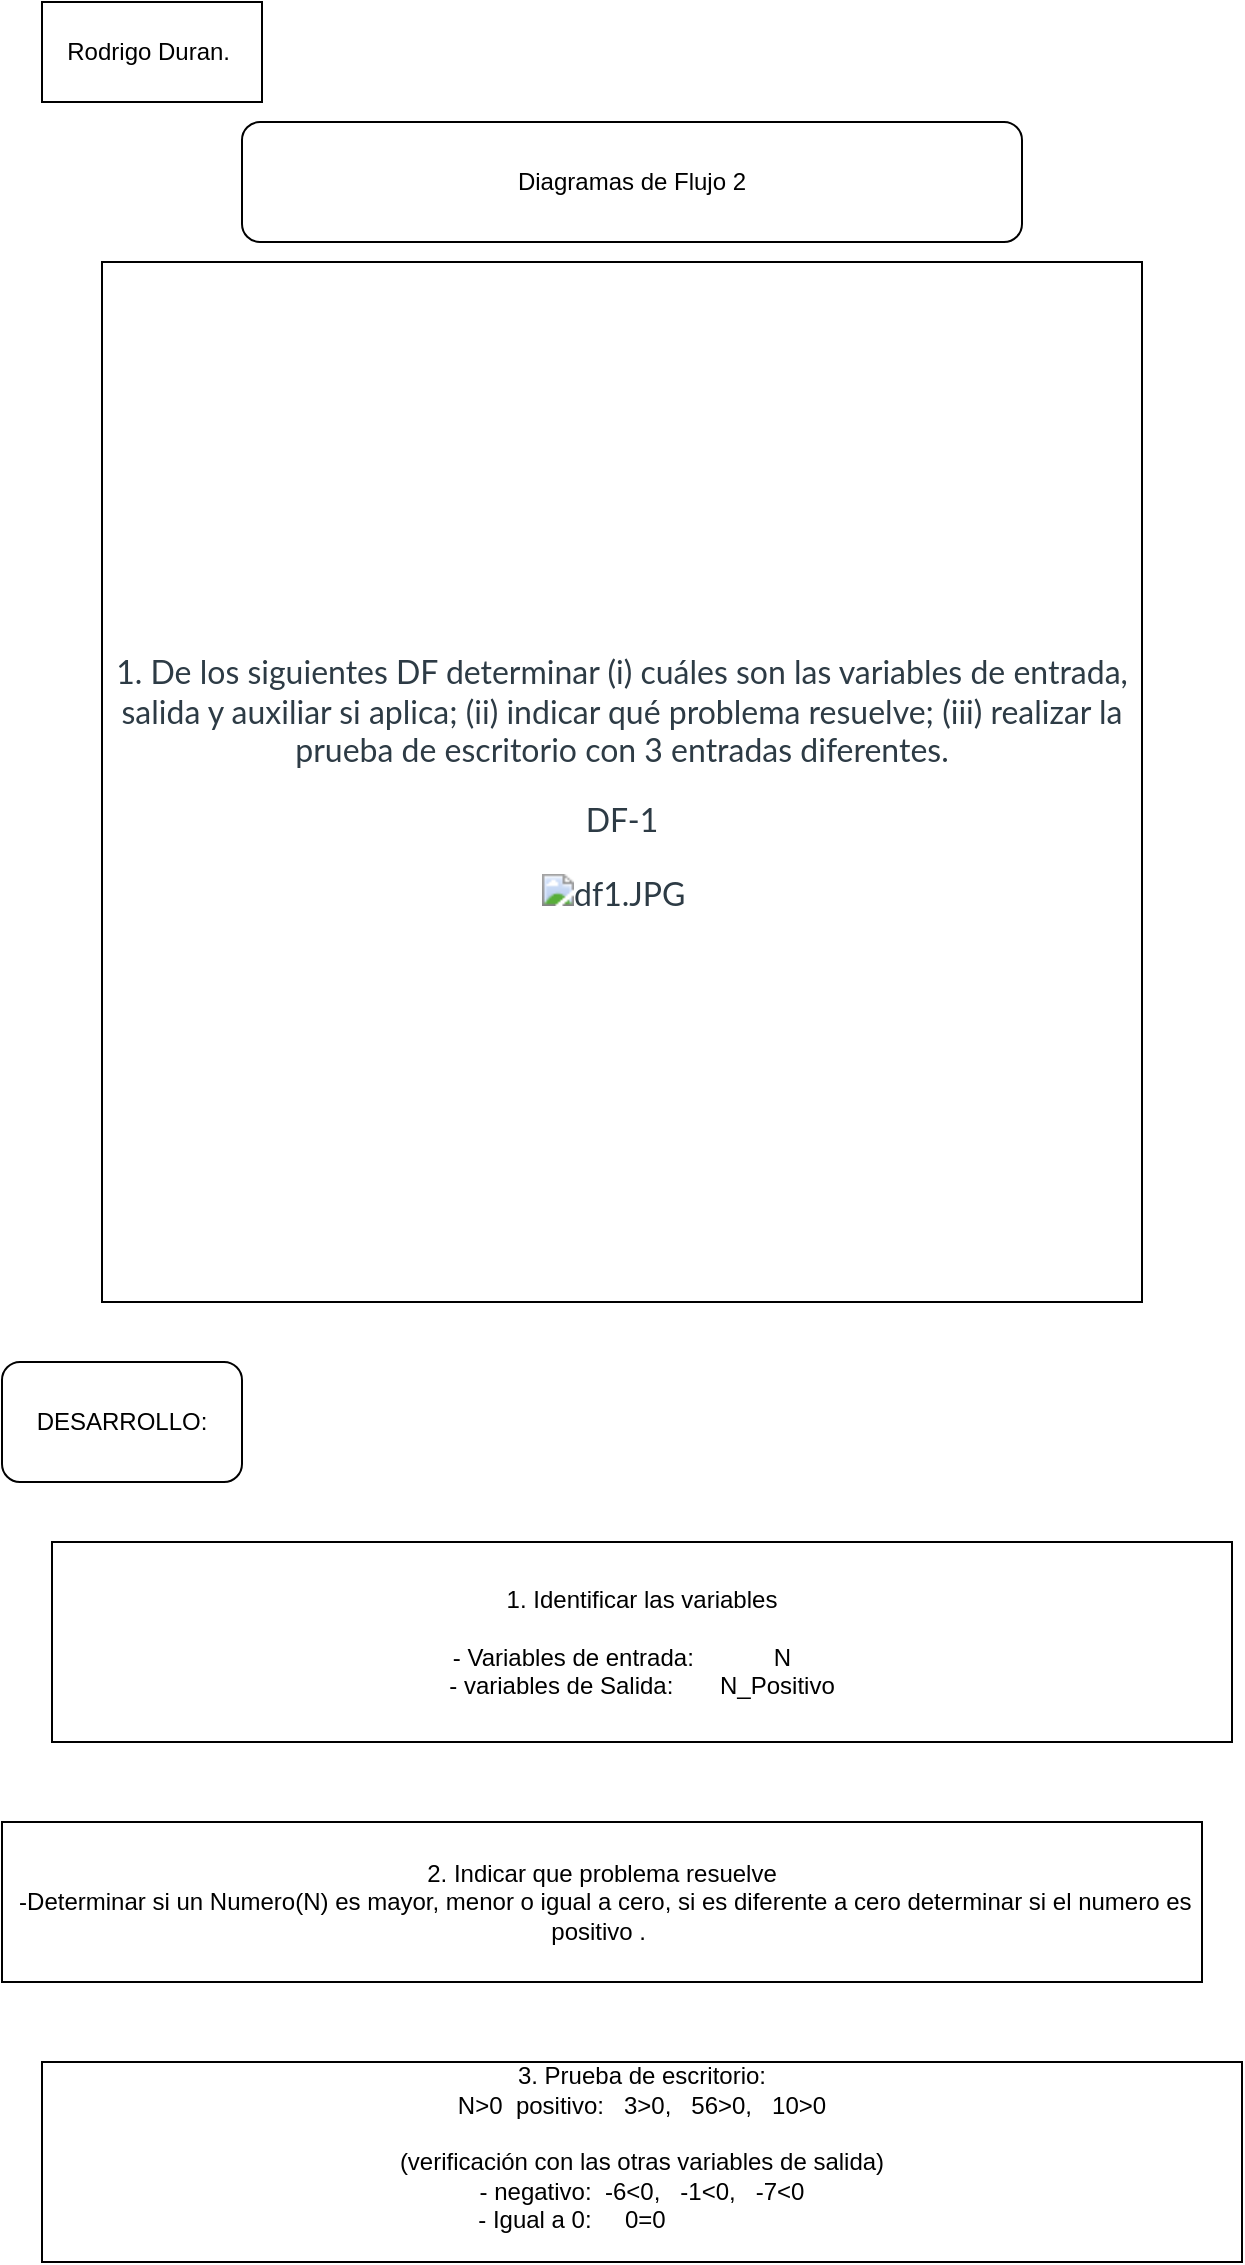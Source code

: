 <mxfile version="14.4.2" type="github" pages="6">
  <diagram id="C5RBs43oDa-KdzZeNtuy" name="Page-1">
    <mxGraphModel dx="897" dy="458" grid="1" gridSize="10" guides="1" tooltips="1" connect="1" arrows="1" fold="1" page="1" pageScale="1" pageWidth="827" pageHeight="1169" math="0" shadow="0">
      <root>
        <mxCell id="WIyWlLk6GJQsqaUBKTNV-0" />
        <mxCell id="WIyWlLk6GJQsqaUBKTNV-1" parent="WIyWlLk6GJQsqaUBKTNV-0" />
        <mxCell id="9TRLGIKzOXJ6i6BAbfcn-0" value="Rodrigo Duran.&amp;nbsp;" style="rounded=0;whiteSpace=wrap;html=1;" vertex="1" parent="WIyWlLk6GJQsqaUBKTNV-1">
          <mxGeometry x="60" y="30" width="110" height="50" as="geometry" />
        </mxCell>
        <mxCell id="9TRLGIKzOXJ6i6BAbfcn-1" value="Diagramas de Flujo 2" style="rounded=1;whiteSpace=wrap;html=1;" vertex="1" parent="WIyWlLk6GJQsqaUBKTNV-1">
          <mxGeometry x="160" y="90" width="390" height="60" as="geometry" />
        </mxCell>
        <mxCell id="9TRLGIKzOXJ6i6BAbfcn-3" value="&#xa;&#xa;&lt;p style=&quot;display: block; padding: 0px; color: rgb(45, 59, 69); font-family: latoweb, &amp;quot;lato extended&amp;quot;, lato, &amp;quot;helvetica neue&amp;quot;, helvetica, arial, sans-serif; font-size: 16px; font-style: normal; font-weight: 400; letter-spacing: normal; text-indent: 0px; text-transform: none; word-spacing: 0px; background-color: rgb(255, 255, 255);&quot;&gt;1. De los siguientes DF determinar (i) cuáles son las variables de entrada, salida y auxiliar si aplica; (ii) indicar qué problema resuelve; (iii) realizar la prueba de escritorio con 3 entradas diferentes.&lt;/p&gt;&lt;p style=&quot;display: block; padding: 0px; color: rgb(45, 59, 69); font-family: latoweb, &amp;quot;lato extended&amp;quot;, lato, &amp;quot;helvetica neue&amp;quot;, helvetica, arial, sans-serif; font-size: 16px; font-style: normal; font-weight: 400; letter-spacing: normal; text-indent: 0px; text-transform: none; word-spacing: 0px; background-color: rgb(255, 255, 255);&quot;&gt;DF-1&lt;/p&gt;&lt;p style=&quot;display: block; padding: 0px; color: rgb(45, 59, 69); font-family: latoweb, &amp;quot;lato extended&amp;quot;, lato, &amp;quot;helvetica neue&amp;quot;, helvetica, arial, sans-serif; font-size: 16px; font-style: normal; font-weight: 400; letter-spacing: normal; text-indent: 0px; text-transform: none; word-spacing: 0px; background-color: rgb(255, 255, 255); text-align: center;&quot;&gt;&lt;img src=&quot;https://ucb.instructure.com/courses/1259/files/141151/preview&quot; alt=&quot;df1.JPG&quot; style=&quot;max-width: 480px ; height: auto ; vertical-align: middle ; border: 0px&quot;&gt;&amp;nbsp;&amp;nbsp;&lt;/p&gt;&#xa;&#xa;" style="whiteSpace=wrap;html=1;aspect=fixed;" vertex="1" parent="WIyWlLk6GJQsqaUBKTNV-1">
          <mxGeometry x="90" y="160" width="520" height="520" as="geometry" />
        </mxCell>
        <mxCell id="9TRLGIKzOXJ6i6BAbfcn-5" value="DESARROLLO:" style="rounded=1;whiteSpace=wrap;html=1;" vertex="1" parent="WIyWlLk6GJQsqaUBKTNV-1">
          <mxGeometry x="40" y="710" width="120" height="60" as="geometry" />
        </mxCell>
        <mxCell id="9TRLGIKzOXJ6i6BAbfcn-6" value="1. Identificar las variables&lt;br&gt;&lt;br&gt;&amp;nbsp;- Variables de entrada:&amp;nbsp; &amp;nbsp; &amp;nbsp; &amp;nbsp; &amp;nbsp; &amp;nbsp; N&amp;nbsp; &amp;nbsp; &amp;nbsp; &amp;nbsp;&lt;br&gt;- variables de Salida:&amp;nbsp; &amp;nbsp; &amp;nbsp; &amp;nbsp;N_Positivo" style="rounded=0;whiteSpace=wrap;html=1;" vertex="1" parent="WIyWlLk6GJQsqaUBKTNV-1">
          <mxGeometry x="65" y="800" width="590" height="100" as="geometry" />
        </mxCell>
        <mxCell id="9TRLGIKzOXJ6i6BAbfcn-8" value="2. Indicar que problema resuelve&lt;br&gt;&amp;nbsp;-Determinar si un Numero(N) es mayor, menor o igual a cero, si es diferente a cero determinar si el numero es positivo .&amp;nbsp;" style="rounded=0;whiteSpace=wrap;html=1;" vertex="1" parent="WIyWlLk6GJQsqaUBKTNV-1">
          <mxGeometry x="40" y="940" width="600" height="80" as="geometry" />
        </mxCell>
        <mxCell id="9TRLGIKzOXJ6i6BAbfcn-9" value="3. Prueba de escritorio:&lt;br&gt;N&amp;gt;0&amp;nbsp; positivo:&amp;nbsp; &amp;nbsp;3&amp;gt;0,&amp;nbsp; &amp;nbsp;56&amp;gt;0,&amp;nbsp; &amp;nbsp;10&amp;gt;0&lt;br&gt;&lt;br&gt;(verificación con las otras variables de salida)&lt;br&gt;- negativo:&amp;nbsp; -6&amp;lt;0,&amp;nbsp; &amp;nbsp;-1&amp;lt;0,&amp;nbsp; &amp;nbsp;-7&amp;lt;0&lt;br&gt;- Igual a 0:&amp;nbsp; &amp;nbsp; &amp;nbsp;0=0&amp;nbsp; &amp;nbsp; &amp;nbsp; &amp;nbsp; &amp;nbsp; &amp;nbsp; &amp;nbsp; &amp;nbsp; &amp;nbsp; &amp;nbsp; &amp;nbsp;&lt;br&gt;&amp;nbsp;" style="rounded=0;whiteSpace=wrap;html=1;" vertex="1" parent="WIyWlLk6GJQsqaUBKTNV-1">
          <mxGeometry x="60" y="1060" width="600" height="100" as="geometry" />
        </mxCell>
      </root>
    </mxGraphModel>
  </diagram>
  <diagram id="d353bmlWmow5Hl_oIUxo" name="Page-2">
    <mxGraphModel dx="897" dy="458" grid="1" gridSize="10" guides="1" tooltips="1" connect="1" arrows="1" fold="1" page="1" pageScale="1" pageWidth="827" pageHeight="1169" math="0" shadow="0">
      <root>
        <mxCell id="SAbvqaDqnWTxNuCs36iu-0" />
        <mxCell id="SAbvqaDqnWTxNuCs36iu-1" parent="SAbvqaDqnWTxNuCs36iu-0" />
        <mxCell id="0ohTp5ZolXic3X57CokR-1" value="&#xa;&#xa;&lt;img src=&quot;https://ucb.instructure.com/courses/1259/files/141152/preview&quot; alt=&quot;df2.JPG&quot; style=&quot;max-width: 498px; height: auto; vertical-align: middle; border: 0px; color: rgb(45, 59, 69); font-family: latoweb, &amp;quot;lato extended&amp;quot;, lato, &amp;quot;helvetica neue&amp;quot;, helvetica, arial, sans-serif; font-size: 16px; font-style: normal; font-weight: 400; letter-spacing: normal; text-align: center; text-indent: 0px; text-transform: none; word-spacing: 0px; background-color: rgb(255, 255, 255);&quot;&gt;&#xa;&#xa;" style="whiteSpace=wrap;html=1;aspect=fixed;" vertex="1" parent="SAbvqaDqnWTxNuCs36iu-1">
          <mxGeometry x="180" y="70" width="410" height="410" as="geometry" />
        </mxCell>
        <mxCell id="zLWawx-Yy2cJ8uSANWpe-0" value="DESARROLLO" style="rounded=0;whiteSpace=wrap;html=1;" vertex="1" parent="SAbvqaDqnWTxNuCs36iu-1">
          <mxGeometry x="40" y="500" width="120" height="60" as="geometry" />
        </mxCell>
        <mxCell id="wey3IpPWUv53F9elFMAz-0" value="1. Identificar las variables&lt;br&gt;&lt;br&gt;&amp;nbsp;- Variables de entrada:&amp;nbsp; &amp;nbsp; &amp;nbsp; &amp;nbsp; &amp;nbsp; &amp;nbsp; &amp;nbsp; &amp;nbsp;N, M&lt;br&gt;- variables de Salida:&amp;nbsp; &amp;nbsp; &amp;nbsp; N Y M son multiplos." style="rounded=0;whiteSpace=wrap;html=1;" vertex="1" parent="SAbvqaDqnWTxNuCs36iu-1">
          <mxGeometry x="60" y="600" width="590" height="100" as="geometry" />
        </mxCell>
        <mxCell id="_gmAtrERJ7OomwUm7SFR-0" value="2. Indicar que problema resuelve&lt;br&gt;-Dados un Divisor y un Dividendo en una operación algebraica, determinar si dichos numeros dan de residuo cero aun asi intercambiando roles, para que tanto el Divisor y el Dividendo sean múltiplos.&amp;nbsp;" style="rounded=0;whiteSpace=wrap;html=1;" vertex="1" parent="SAbvqaDqnWTxNuCs36iu-1">
          <mxGeometry x="70" y="750" width="580" height="100" as="geometry" />
        </mxCell>
        <mxCell id="hVbGRV14KloW-pIKTLZz-0" value="3. Prueba de escritorio:&lt;br&gt;- N mod M= 0:&amp;nbsp; 25/5=5. residuo 0,&amp;nbsp; &amp;nbsp; 20/2=10. residuo 0,&amp;nbsp; 36/6=6. residuo 0&amp;nbsp;&lt;br&gt;&lt;br&gt;&lt;br&gt;&amp;nbsp;(verificación con las otras variables de salida)&amp;nbsp;&lt;br&gt;- N mod M= ?n:&amp;nbsp; &amp;nbsp;17/3=5. residuo 2,&amp;nbsp; &amp;nbsp;80/34=2 residuo 12,&amp;nbsp; &amp;nbsp; 18/7=2 residuo 4&amp;nbsp; &amp;nbsp; &amp;nbsp; &amp;nbsp;&amp;nbsp;&lt;br&gt;&amp;nbsp;" style="rounded=0;whiteSpace=wrap;html=1;" vertex="1" parent="SAbvqaDqnWTxNuCs36iu-1">
          <mxGeometry x="55" y="900" width="600" height="100" as="geometry" />
        </mxCell>
      </root>
    </mxGraphModel>
  </diagram>
  <diagram id="vMeNjP87LpSy9twJi5AR" name="Page-3">
    <mxGraphModel dx="897" dy="2796" grid="1" gridSize="10" guides="1" tooltips="1" connect="1" arrows="1" fold="1" page="1" pageScale="1" pageWidth="827" pageHeight="1169" math="0" shadow="0">
      <root>
        <mxCell id="kYPiwFhptWK6KYjPIbYt-0" />
        <mxCell id="kYPiwFhptWK6KYjPIbYt-1" parent="kYPiwFhptWK6KYjPIbYt-0" />
        <mxCell id="N5ciSZJWcwIas1xTsq3c-0" value="&#xa;&#xa;&lt;span style=&quot;color: rgb(45, 59, 69); font-family: latoweb, &amp;quot;lato extended&amp;quot;, lato, &amp;quot;helvetica neue&amp;quot;, helvetica, arial, sans-serif; font-size: 16px; font-style: normal; font-weight: 400; letter-spacing: normal; text-align: center; text-indent: 0px; text-transform: none; word-spacing: 0px; background-color: rgb(255, 255, 255); display: inline; float: none;&quot;&gt;&amp;nbsp;&lt;/span&gt;&lt;span style=&quot;color: rgb(45, 59, 69); font-family: latoweb, &amp;quot;lato extended&amp;quot;, lato, &amp;quot;helvetica neue&amp;quot;, helvetica, arial, sans-serif; font-size: 16px; font-style: normal; font-weight: 400; letter-spacing: normal; text-align: center; text-indent: 0px; text-transform: none; word-spacing: 0px; background-color: rgb(255, 255, 255); width: 582px; height: 415px; vertical-align: middle;&quot;&gt;&lt;span&gt;&amp;nbsp;&lt;/span&gt;&amp;nbsp; &amp;nbsp; &amp;nbsp; &amp;nbsp; &amp;nbsp;&lt;span&gt;&amp;nbsp;&lt;/span&gt;&lt;/span&gt;&lt;span style=&quot;color: rgb(45, 59, 69); font-family: latoweb, &amp;quot;lato extended&amp;quot;, lato, &amp;quot;helvetica neue&amp;quot;, helvetica, arial, sans-serif; font-size: 16px; font-style: normal; font-weight: 400; letter-spacing: normal; text-align: center; text-indent: 0px; text-transform: none; word-spacing: 0px; background-color: rgb(255, 255, 255); display: inline; float: none;&quot;&gt;&amp;nbsp;&lt;/span&gt;&lt;img src=&quot;https://ucb.instructure.com/courses/1259/files/141155/preview&quot; alt=&quot;df3-1.JPG&quot; style=&quot;max-width: 582px; height: auto; vertical-align: middle; border: 0px; color: rgb(45, 59, 69); font-family: latoweb, &amp;quot;lato extended&amp;quot;, lato, &amp;quot;helvetica neue&amp;quot;, helvetica, arial, sans-serif; font-size: 16px; font-style: normal; font-weight: 400; letter-spacing: normal; text-align: center; text-indent: 0px; text-transform: none; word-spacing: 0px; background-color: rgb(255, 255, 255);&quot;&gt;&#xa;&#xa;" style="whiteSpace=wrap;html=1;aspect=fixed;" vertex="1" parent="kYPiwFhptWK6KYjPIbYt-1">
          <mxGeometry x="194" y="-2290" width="440" height="440" as="geometry" />
        </mxCell>
        <mxCell id="UBLdnL2lrt9nNm-B5w7W-0" value="1. Identificar las variables&lt;br&gt;&lt;br&gt;&amp;nbsp;- Variables de entrada:&amp;nbsp; &amp;nbsp; &amp;nbsp; &amp;nbsp; &amp;nbsp; A,B,C&lt;br&gt;- variables de Salida:&amp;nbsp; &amp;nbsp;Orden de cifra menor a cifra mayor (A&amp;lt;B&amp;lt;C)&amp;nbsp;" style="rounded=0;whiteSpace=wrap;html=1;" vertex="1" parent="kYPiwFhptWK6KYjPIbYt-1">
          <mxGeometry x="119" y="-1770" width="590" height="100" as="geometry" />
        </mxCell>
        <mxCell id="UBLdnL2lrt9nNm-B5w7W-1" value="DESARROLLO" style="rounded=0;whiteSpace=wrap;html=1;" vertex="1" parent="kYPiwFhptWK6KYjPIbYt-1">
          <mxGeometry x="60" y="-1840" width="120" height="60" as="geometry" />
        </mxCell>
        <mxCell id="UBLdnL2lrt9nNm-B5w7W-2" value="2. Indicar que problema resuelve.&lt;br&gt;- En un juego&amp;nbsp; virtual dan tres cifras distintas a un participante,&amp;nbsp; para ganar el juego debe de encontrar un orden numérico de la cifra menor a la cifra mayor. Por lo que el programa debe de realizar todas las alternativas posibles para encontrar ese orden.&amp;nbsp;" style="rounded=0;whiteSpace=wrap;html=1;" vertex="1" parent="kYPiwFhptWK6KYjPIbYt-1">
          <mxGeometry x="120" y="-1630" width="600" height="120" as="geometry" />
        </mxCell>
        <mxCell id="j-RFlN8Np_fW5sNBfxdy-0" value="3. Prueba de escritorio:&lt;br&gt;&amp;nbsp; A&amp;lt;B&amp;lt;C&amp;nbsp; &amp;nbsp;&lt;br&gt;A=2,C=6,B=4:&amp;nbsp; &amp;nbsp;2&amp;lt;4&amp;lt;6&lt;br&gt;B=8,A=7,C=12:&amp;nbsp; 7&amp;lt;8&amp;lt;12&lt;br&gt;C=987,B=567,A=234:&amp;nbsp; 234&amp;lt;567&amp;lt;987&lt;br&gt;&amp;nbsp;" style="rounded=0;whiteSpace=wrap;html=1;" vertex="1" parent="kYPiwFhptWK6KYjPIbYt-1">
          <mxGeometry x="120" y="-1450" width="600" height="100" as="geometry" />
        </mxCell>
      </root>
    </mxGraphModel>
  </diagram>
  <diagram id="FjqgRy6Ds2VwY3KijvPt" name="Page-4">
    <mxGraphModel dx="897" dy="5134" grid="1" gridSize="10" guides="1" tooltips="1" connect="1" arrows="1" fold="1" page="1" pageScale="1" pageWidth="827" pageHeight="1169" math="0" shadow="0">
      <root>
        <mxCell id="MTHAYOqzwIVLyaYkFWUT-0" />
        <mxCell id="MTHAYOqzwIVLyaYkFWUT-1" parent="MTHAYOqzwIVLyaYkFWUT-0" />
        <mxCell id="lFYJsckAh_2SP68ssHCm-0" value="&#xa;&#xa;&lt;p style=&quot;display: block; padding: 0px; color: rgb(45, 59, 69); font-family: latoweb, &amp;quot;lato extended&amp;quot;, lato, &amp;quot;helvetica neue&amp;quot;, helvetica, arial, sans-serif; font-size: 16px; font-style: normal; font-weight: 400; letter-spacing: normal; text-indent: 0px; text-transform: none; word-spacing: 0px; background-color: rgb(255, 255, 255);&quot;&gt;2. Escribir un programa que lea el salario de un empleado e incremente este salario según la escala:&lt;br&gt;Salario &amp;lt; 500 --&amp;gt; 15 % de incremento&lt;br&gt;Salario &amp;gt;= 500 pero menor a 1000 --&amp;gt; 10% de incremento&lt;br&gt;Salario &amp;gt;= 1000 --&amp;gt; &amp;nbsp; 5% de incremento&lt;br&gt;El programa debe mostrar el salario anterior y el salario nuevo.&lt;/p&gt;&lt;p style=&quot;display: block; padding: 0px; color: rgb(45, 59, 69); font-family: latoweb, &amp;quot;lato extended&amp;quot;, lato, &amp;quot;helvetica neue&amp;quot;, helvetica, arial, sans-serif; font-size: 16px; font-style: normal; font-weight: 400; letter-spacing: normal; text-indent: 0px; text-transform: none; word-spacing: 0px; background-color: rgb(255, 255, 255);&quot;&gt;Para este ejercicio aplicar los 4 pasos de resolución de problemas e incluir:&lt;/p&gt;&lt;p style=&quot;display: block; padding: 0px; color: rgb(45, 59, 69); font-family: latoweb, &amp;quot;lato extended&amp;quot;, lato, &amp;quot;helvetica neue&amp;quot;, helvetica, arial, sans-serif; font-size: 16px; font-style: normal; font-weight: 400; letter-spacing: normal; text-indent: 0px; text-transform: none; word-spacing: 0px; background-color: rgb(255, 255, 255);&quot;&gt;(i) Variables de entras y salida, (ii) cómo se va resolver; (iii) el diagrama de flujo; (iv) realizar la prueba de escritorio con 3 entradas diferentes.&lt;/p&gt;&#xa;&#xa;" style="rounded=1;whiteSpace=wrap;html=1;" vertex="1" parent="MTHAYOqzwIVLyaYkFWUT-1">
          <mxGeometry x="12.5" y="-4620" width="770" height="200" as="geometry" />
        </mxCell>
        <mxCell id="lFYJsckAh_2SP68ssHCm-1" value="1. Definir las variables&lt;br&gt;- Variables de entrada:&amp;nbsp;&lt;br&gt;primer_salario&lt;br&gt;segundo_salario&lt;br&gt;tercer_salario&lt;br&gt;- variables de salida:&lt;br&gt;salario_incrementado segun la escala=&lt;br&gt;_15= primer_salario&amp;lt;500&lt;br&gt;&lt;div&gt;_10= 1000&amp;gt;segundo_salario&amp;gt;=500&lt;/div&gt;&lt;div&gt;_5= tercer_salario&amp;gt;=1000&lt;/div&gt;" style="rounded=0;whiteSpace=wrap;html=1;" vertex="1" parent="MTHAYOqzwIVLyaYkFWUT-1">
          <mxGeometry x="130" y="-4400" width="540" height="140" as="geometry" />
        </mxCell>
        <mxCell id="lFYJsckAh_2SP68ssHCm-4" value="" style="edgeStyle=orthogonalEdgeStyle;rounded=0;orthogonalLoop=1;jettySize=auto;html=1;" edge="1" parent="MTHAYOqzwIVLyaYkFWUT-1" source="lFYJsckAh_2SP68ssHCm-2" target="lFYJsckAh_2SP68ssHCm-3">
          <mxGeometry relative="1" as="geometry" />
        </mxCell>
        <mxCell id="lFYJsckAh_2SP68ssHCm-2" value="inicio" style="ellipse;whiteSpace=wrap;html=1;" vertex="1" parent="MTHAYOqzwIVLyaYkFWUT-1">
          <mxGeometry x="340" y="-4250" width="115" height="60" as="geometry" />
        </mxCell>
        <mxCell id="lFYJsckAh_2SP68ssHCm-6" value="" style="edgeStyle=orthogonalEdgeStyle;rounded=0;orthogonalLoop=1;jettySize=auto;html=1;" edge="1" parent="MTHAYOqzwIVLyaYkFWUT-1" source="lFYJsckAh_2SP68ssHCm-3" target="lFYJsckAh_2SP68ssHCm-5">
          <mxGeometry relative="1" as="geometry" />
        </mxCell>
        <mxCell id="lFYJsckAh_2SP68ssHCm-3" value="ingrese el primer salario" style="shape=display;whiteSpace=wrap;html=1;" vertex="1" parent="MTHAYOqzwIVLyaYkFWUT-1">
          <mxGeometry x="305" y="-4160" width="180" height="70" as="geometry" />
        </mxCell>
        <mxCell id="lFYJsckAh_2SP68ssHCm-11" value="" style="edgeStyle=orthogonalEdgeStyle;rounded=0;orthogonalLoop=1;jettySize=auto;html=1;" edge="1" parent="MTHAYOqzwIVLyaYkFWUT-1" source="lFYJsckAh_2SP68ssHCm-5" target="lFYJsckAh_2SP68ssHCm-7">
          <mxGeometry relative="1" as="geometry" />
        </mxCell>
        <mxCell id="lFYJsckAh_2SP68ssHCm-5" value="leer(primer_salario)" style="html=1;strokeWidth=2;shape=manualInput;whiteSpace=wrap;rounded=1;size=26;arcSize=11;" vertex="1" parent="MTHAYOqzwIVLyaYkFWUT-1">
          <mxGeometry x="330" y="-4050" width="130" height="60" as="geometry" />
        </mxCell>
        <mxCell id="lFYJsckAh_2SP68ssHCm-12" value="" style="edgeStyle=orthogonalEdgeStyle;rounded=0;orthogonalLoop=1;jettySize=auto;html=1;" edge="1" parent="MTHAYOqzwIVLyaYkFWUT-1" source="lFYJsckAh_2SP68ssHCm-7" target="lFYJsckAh_2SP68ssHCm-8">
          <mxGeometry relative="1" as="geometry" />
        </mxCell>
        <mxCell id="lFYJsckAh_2SP68ssHCm-7" value="ingrese el segundo salario" style="shape=display;whiteSpace=wrap;html=1;" vertex="1" parent="MTHAYOqzwIVLyaYkFWUT-1">
          <mxGeometry x="305" y="-3960" width="180" height="70" as="geometry" />
        </mxCell>
        <mxCell id="lFYJsckAh_2SP68ssHCm-13" value="" style="edgeStyle=orthogonalEdgeStyle;rounded=0;orthogonalLoop=1;jettySize=auto;html=1;" edge="1" parent="MTHAYOqzwIVLyaYkFWUT-1" source="lFYJsckAh_2SP68ssHCm-8" target="lFYJsckAh_2SP68ssHCm-9">
          <mxGeometry relative="1" as="geometry" />
        </mxCell>
        <mxCell id="lFYJsckAh_2SP68ssHCm-8" value="leer(segundo_salario)" style="html=1;strokeWidth=2;shape=manualInput;whiteSpace=wrap;rounded=1;size=26;arcSize=11;" vertex="1" parent="MTHAYOqzwIVLyaYkFWUT-1">
          <mxGeometry x="330" y="-3840" width="130" height="60" as="geometry" />
        </mxCell>
        <mxCell id="lFYJsckAh_2SP68ssHCm-14" value="" style="edgeStyle=orthogonalEdgeStyle;rounded=0;orthogonalLoop=1;jettySize=auto;html=1;" edge="1" parent="MTHAYOqzwIVLyaYkFWUT-1" source="lFYJsckAh_2SP68ssHCm-9" target="lFYJsckAh_2SP68ssHCm-10">
          <mxGeometry relative="1" as="geometry" />
        </mxCell>
        <mxCell id="lFYJsckAh_2SP68ssHCm-9" value="ingrese el tercer salario" style="shape=display;whiteSpace=wrap;html=1;" vertex="1" parent="MTHAYOqzwIVLyaYkFWUT-1">
          <mxGeometry x="305" y="-3730" width="180" height="70" as="geometry" />
        </mxCell>
        <mxCell id="lFYJsckAh_2SP68ssHCm-16" value="" style="edgeStyle=orthogonalEdgeStyle;rounded=0;orthogonalLoop=1;jettySize=auto;html=1;" edge="1" parent="MTHAYOqzwIVLyaYkFWUT-1" source="lFYJsckAh_2SP68ssHCm-10" target="lFYJsckAh_2SP68ssHCm-15">
          <mxGeometry relative="1" as="geometry" />
        </mxCell>
        <mxCell id="lFYJsckAh_2SP68ssHCm-10" value="leer(tercer_salario)" style="html=1;strokeWidth=2;shape=manualInput;whiteSpace=wrap;rounded=1;size=26;arcSize=11;" vertex="1" parent="MTHAYOqzwIVLyaYkFWUT-1">
          <mxGeometry x="330" y="-3610" width="130" height="60" as="geometry" />
        </mxCell>
        <mxCell id="lFYJsckAh_2SP68ssHCm-18" value="" style="edgeStyle=orthogonalEdgeStyle;rounded=0;orthogonalLoop=1;jettySize=auto;html=1;" edge="1" parent="MTHAYOqzwIVLyaYkFWUT-1" source="lFYJsckAh_2SP68ssHCm-15" target="lFYJsckAh_2SP68ssHCm-17">
          <mxGeometry relative="1" as="geometry" />
        </mxCell>
        <mxCell id="0ySnD2D5EvTk_-DoZwUo-13" style="edgeStyle=orthogonalEdgeStyle;rounded=0;orthogonalLoop=1;jettySize=auto;html=1;" edge="1" parent="MTHAYOqzwIVLyaYkFWUT-1" source="lFYJsckAh_2SP68ssHCm-15">
          <mxGeometry relative="1" as="geometry">
            <mxPoint x="690" y="-3330" as="targetPoint" />
          </mxGeometry>
        </mxCell>
        <mxCell id="0ySnD2D5EvTk_-DoZwUo-14" style="edgeStyle=orthogonalEdgeStyle;rounded=0;orthogonalLoop=1;jettySize=auto;html=1;" edge="1" parent="MTHAYOqzwIVLyaYkFWUT-1" source="lFYJsckAh_2SP68ssHCm-15" target="lFYJsckAh_2SP68ssHCm-20">
          <mxGeometry relative="1" as="geometry" />
        </mxCell>
        <mxCell id="lFYJsckAh_2SP68ssHCm-15" value="_15= primer_salario&amp;lt;500&lt;br&gt;&lt;br&gt;&lt;div&gt;&lt;span&gt;_10= 1000&amp;gt;segundo_salario&amp;gt;=500&lt;/span&gt;&lt;/div&gt;&lt;div&gt;&lt;span&gt;&lt;br&gt;&lt;/span&gt;&lt;/div&gt;&lt;div&gt;&lt;span&gt;_5= tercer_salario&amp;gt;=1000&lt;/span&gt;&lt;/div&gt;" style="whiteSpace=wrap;html=1;rounded=1;strokeWidth=2;arcSize=11;" vertex="1" parent="MTHAYOqzwIVLyaYkFWUT-1">
          <mxGeometry x="270" y="-3470" width="250" height="90" as="geometry" />
        </mxCell>
        <mxCell id="lFYJsckAh_2SP68ssHCm-30" style="edgeStyle=orthogonalEdgeStyle;rounded=0;orthogonalLoop=1;jettySize=auto;html=1;exitX=1;exitY=0.5;exitDx=0;exitDy=0;" edge="1" parent="MTHAYOqzwIVLyaYkFWUT-1" source="lFYJsckAh_2SP68ssHCm-17">
          <mxGeometry relative="1" as="geometry">
            <mxPoint x="510" y="-3230" as="targetPoint" />
          </mxGeometry>
        </mxCell>
        <mxCell id="8gEvQOl4u205GoL2mdE1-0" style="edgeStyle=orthogonalEdgeStyle;rounded=0;orthogonalLoop=1;jettySize=auto;html=1;" edge="1" parent="MTHAYOqzwIVLyaYkFWUT-1" source="lFYJsckAh_2SP68ssHCm-17">
          <mxGeometry relative="1" as="geometry">
            <mxPoint x="270" y="-3230" as="targetPoint" />
          </mxGeometry>
        </mxCell>
        <mxCell id="lFYJsckAh_2SP68ssHCm-17" value="&lt;div&gt;1000&amp;gt;segundo_salario&amp;gt;=500&lt;/div&gt;&lt;div&gt;&lt;br&gt;&lt;/div&gt;" style="rhombus;whiteSpace=wrap;html=1;rounded=1;strokeWidth=2;arcSize=11;" vertex="1" parent="MTHAYOqzwIVLyaYkFWUT-1">
          <mxGeometry x="296.25" y="-3310" width="197.5" height="100" as="geometry" />
        </mxCell>
        <mxCell id="lFYJsckAh_2SP68ssHCm-31" style="edgeStyle=orthogonalEdgeStyle;rounded=0;orthogonalLoop=1;jettySize=auto;html=1;" edge="1" parent="MTHAYOqzwIVLyaYkFWUT-1" source="lFYJsckAh_2SP68ssHCm-19">
          <mxGeometry relative="1" as="geometry">
            <mxPoint x="600" y="-3230" as="targetPoint" />
          </mxGeometry>
        </mxCell>
        <mxCell id="lFYJsckAh_2SP68ssHCm-33" style="edgeStyle=orthogonalEdgeStyle;rounded=0;orthogonalLoop=1;jettySize=auto;html=1;" edge="1" parent="MTHAYOqzwIVLyaYkFWUT-1" source="lFYJsckAh_2SP68ssHCm-19">
          <mxGeometry relative="1" as="geometry">
            <mxPoint x="800" y="-3230" as="targetPoint" />
          </mxGeometry>
        </mxCell>
        <mxCell id="lFYJsckAh_2SP68ssHCm-19" value="&#xa;&#xa;&lt;span style=&quot;color: rgb(0, 0, 0); font-family: helvetica; font-size: 12px; font-style: normal; font-weight: 400; letter-spacing: normal; text-align: center; text-indent: 0px; text-transform: none; word-spacing: 0px; background-color: rgb(248, 249, 250); display: inline; float: none;&quot;&gt;tercer_salario&amp;gt;=1000&lt;/span&gt;&#xa;&#xa;" style="rhombus;whiteSpace=wrap;html=1;rounded=1;strokeWidth=2;arcSize=11;" vertex="1" parent="MTHAYOqzwIVLyaYkFWUT-1">
          <mxGeometry x="620" y="-3320" width="160" height="100" as="geometry" />
        </mxCell>
        <mxCell id="lFYJsckAh_2SP68ssHCm-26" style="edgeStyle=orthogonalEdgeStyle;rounded=0;orthogonalLoop=1;jettySize=auto;html=1;" edge="1" parent="MTHAYOqzwIVLyaYkFWUT-1" source="lFYJsckAh_2SP68ssHCm-20">
          <mxGeometry relative="1" as="geometry">
            <mxPoint x="220" y="-3240" as="targetPoint" />
          </mxGeometry>
        </mxCell>
        <mxCell id="lFYJsckAh_2SP68ssHCm-28" style="edgeStyle=orthogonalEdgeStyle;rounded=0;orthogonalLoop=1;jettySize=auto;html=1;" edge="1" parent="MTHAYOqzwIVLyaYkFWUT-1" source="lFYJsckAh_2SP68ssHCm-20">
          <mxGeometry relative="1" as="geometry">
            <mxPoint x="20" y="-3240" as="targetPoint" />
          </mxGeometry>
        </mxCell>
        <mxCell id="lFYJsckAh_2SP68ssHCm-20" value="&#xa;&#xa;&lt;span style=&quot;color: rgb(0, 0, 0); font-family: helvetica; font-size: 12px; font-style: normal; font-weight: 400; letter-spacing: normal; text-align: center; text-indent: 0px; text-transform: none; word-spacing: 0px; background-color: rgb(248, 249, 250); display: inline; float: none;&quot;&gt;primer_salario&amp;lt;500&lt;/span&gt;&#xa;&#xa;" style="rhombus;whiteSpace=wrap;html=1;rounded=1;strokeWidth=2;arcSize=11;" vertex="1" parent="MTHAYOqzwIVLyaYkFWUT-1">
          <mxGeometry x="40" y="-3320" width="160" height="100" as="geometry" />
        </mxCell>
        <mxCell id="0ySnD2D5EvTk_-DoZwUo-11" style="edgeStyle=orthogonalEdgeStyle;rounded=0;orthogonalLoop=1;jettySize=auto;html=1;" edge="1" parent="MTHAYOqzwIVLyaYkFWUT-1" source="lFYJsckAh_2SP68ssHCm-35">
          <mxGeometry relative="1" as="geometry">
            <mxPoint x="340" y="-3060" as="targetPoint" />
            <Array as="points">
              <mxPoint x="50" y="-3070" />
              <mxPoint x="340" y="-3070" />
            </Array>
          </mxGeometry>
        </mxCell>
        <mxCell id="lFYJsckAh_2SP68ssHCm-35" value="escribir(&quot;no es&quot;)" style="shape=display;whiteSpace=wrap;html=1;" vertex="1" parent="MTHAYOqzwIVLyaYkFWUT-1">
          <mxGeometry x="10" y="-3220" width="100" height="70" as="geometry" />
        </mxCell>
        <mxCell id="0ySnD2D5EvTk_-DoZwUo-8" style="edgeStyle=orthogonalEdgeStyle;rounded=0;orthogonalLoop=1;jettySize=auto;html=1;entryX=-0.025;entryY=0.386;entryDx=0;entryDy=0;entryPerimeter=0;" edge="1" parent="MTHAYOqzwIVLyaYkFWUT-1" source="lFYJsckAh_2SP68ssHCm-37" target="0ySnD2D5EvTk_-DoZwUo-0">
          <mxGeometry relative="1" as="geometry">
            <Array as="points">
              <mxPoint x="190" y="-3083" />
            </Array>
          </mxGeometry>
        </mxCell>
        <mxCell id="lFYJsckAh_2SP68ssHCm-37" value="escribir(&quot;si es&quot;+ _15)" style="shape=display;whiteSpace=wrap;html=1;size=0.167;" vertex="1" parent="MTHAYOqzwIVLyaYkFWUT-1">
          <mxGeometry x="130" y="-3220" width="120" height="70" as="geometry" />
        </mxCell>
        <mxCell id="0ySnD2D5EvTk_-DoZwUo-3" style="edgeStyle=orthogonalEdgeStyle;rounded=0;orthogonalLoop=1;jettySize=auto;html=1;entryX=0.392;entryY=-0.014;entryDx=0;entryDy=0;entryPerimeter=0;" edge="1" parent="MTHAYOqzwIVLyaYkFWUT-1" source="lFYJsckAh_2SP68ssHCm-38" target="0ySnD2D5EvTk_-DoZwUo-0">
          <mxGeometry relative="1" as="geometry" />
        </mxCell>
        <mxCell id="lFYJsckAh_2SP68ssHCm-38" value="&#xa;&#xa;&lt;span style=&quot;color: rgb(0, 0, 0); font-family: helvetica; font-size: 12px; font-style: normal; font-weight: 400; letter-spacing: normal; text-align: center; text-indent: 0px; text-transform: none; word-spacing: 0px; background-color: rgb(248, 249, 250); display: inline; float: none;&quot;&gt;escribir(&quot;no es&quot;)&lt;/span&gt;&#xa;&#xa;" style="shape=display;whiteSpace=wrap;html=1;" vertex="1" parent="MTHAYOqzwIVLyaYkFWUT-1">
          <mxGeometry x="260" y="-3220" width="120" height="70" as="geometry" />
        </mxCell>
        <mxCell id="0ySnD2D5EvTk_-DoZwUo-2" style="edgeStyle=orthogonalEdgeStyle;rounded=0;orthogonalLoop=1;jettySize=auto;html=1;" edge="1" parent="MTHAYOqzwIVLyaYkFWUT-1" source="lFYJsckAh_2SP68ssHCm-39" target="0ySnD2D5EvTk_-DoZwUo-0">
          <mxGeometry relative="1" as="geometry" />
        </mxCell>
        <mxCell id="lFYJsckAh_2SP68ssHCm-39" value="&lt;br&gt;&lt;span style=&quot;color: rgb(0 , 0 , 0) ; font-family: &amp;#34;helvetica&amp;#34; ; font-size: 12px ; font-style: normal ; font-weight: 400 ; letter-spacing: normal ; text-align: center ; text-indent: 0px ; text-transform: none ; word-spacing: 0px ; background-color: rgb(248 , 249 , 250) ; display: inline ; float: none&quot;&gt;escribir(&quot;si es&quot;+ _10)&lt;/span&gt;" style="shape=display;whiteSpace=wrap;html=1;" vertex="1" parent="MTHAYOqzwIVLyaYkFWUT-1">
          <mxGeometry x="420" y="-3220" width="130" height="70" as="geometry" />
        </mxCell>
        <mxCell id="0ySnD2D5EvTk_-DoZwUo-4" style="edgeStyle=orthogonalEdgeStyle;rounded=0;orthogonalLoop=1;jettySize=auto;html=1;entryX=1;entryY=0.329;entryDx=0;entryDy=0;entryPerimeter=0;" edge="1" parent="MTHAYOqzwIVLyaYkFWUT-1" source="lFYJsckAh_2SP68ssHCm-40" target="0ySnD2D5EvTk_-DoZwUo-0">
          <mxGeometry relative="1" as="geometry">
            <mxPoint x="580" y="-3100" as="targetPoint" />
            <Array as="points">
              <mxPoint x="600" y="-3087" />
            </Array>
          </mxGeometry>
        </mxCell>
        <mxCell id="lFYJsckAh_2SP68ssHCm-40" value="&#xa;&#xa;&lt;span style=&quot;color: rgb(0, 0, 0); font-family: helvetica; font-size: 12px; font-style: normal; font-weight: 400; letter-spacing: normal; text-align: center; text-indent: 0px; text-transform: none; word-spacing: 0px; background-color: rgb(248, 249, 250); display: inline; float: none;&quot;&gt;escribir(&quot;no es&quot;)&lt;/span&gt;&#xa;&#xa;" style="shape=display;whiteSpace=wrap;html=1;" vertex="1" parent="MTHAYOqzwIVLyaYkFWUT-1">
          <mxGeometry x="570" y="-3220" width="120" height="70" as="geometry" />
        </mxCell>
        <mxCell id="0ySnD2D5EvTk_-DoZwUo-5" style="edgeStyle=orthogonalEdgeStyle;rounded=0;orthogonalLoop=1;jettySize=auto;html=1;entryX=1;entryY=0.5;entryDx=0;entryDy=0;" edge="1" parent="MTHAYOqzwIVLyaYkFWUT-1" source="lFYJsckAh_2SP68ssHCm-41" target="0ySnD2D5EvTk_-DoZwUo-0">
          <mxGeometry relative="1" as="geometry">
            <Array as="points">
              <mxPoint x="780" y="-3075" />
            </Array>
          </mxGeometry>
        </mxCell>
        <mxCell id="lFYJsckAh_2SP68ssHCm-41" value="&lt;br&gt;&lt;span style=&quot;color: rgb(0 , 0 , 0) ; font-family: &amp;#34;helvetica&amp;#34; ; font-size: 12px ; font-style: normal ; font-weight: 400 ; letter-spacing: normal ; text-align: center ; text-indent: 0px ; text-transform: none ; word-spacing: 0px ; background-color: rgb(248 , 249 , 250) ; display: inline ; float: none&quot;&gt;escribir(&quot;si es&quot;+_5)&lt;/span&gt;" style="shape=display;whiteSpace=wrap;html=1;" vertex="1" parent="MTHAYOqzwIVLyaYkFWUT-1">
          <mxGeometry x="720" y="-3220" width="100" height="70" as="geometry" />
        </mxCell>
        <mxCell id="0ySnD2D5EvTk_-DoZwUo-0" value="fin" style="ellipse;whiteSpace=wrap;html=1;" vertex="1" parent="MTHAYOqzwIVLyaYkFWUT-1">
          <mxGeometry x="350" y="-3110" width="120" height="70" as="geometry" />
        </mxCell>
        <mxCell id="0ySnD2D5EvTk_-DoZwUo-15" value="prueba de escritorio:&lt;br&gt;primer_salario: &lt;i&gt;&lt;u&gt;300&lt;/u&gt;&lt;/i&gt;&amp;lt;500,&amp;nbsp; &lt;u&gt;250&lt;/u&gt;&amp;lt;500,&amp;nbsp; &lt;u&gt;440&lt;/u&gt;&amp;lt;500&lt;br&gt;&lt;br&gt;segundo_salario:&amp;nbsp;1000&amp;gt;&lt;u&gt;600&lt;/u&gt;&amp;gt;=500,&amp;nbsp;&amp;nbsp;1000&amp;gt;&lt;u&gt;780&lt;/u&gt;&amp;gt;=500&lt;br&gt;&lt;div&gt;1000&amp;gt;&lt;u&gt;500&lt;/u&gt;&amp;gt;=500&lt;/div&gt;&lt;div&gt;&lt;/div&gt;&lt;br&gt;tercer_salario: &lt;u&gt;1200&lt;/u&gt;&amp;gt;=1000,&amp;nbsp; &lt;u&gt;1890&lt;/u&gt;&amp;gt;=1000,&amp;nbsp; &lt;u&gt;1000&lt;/u&gt;&amp;gt;=1000" style="rounded=0;whiteSpace=wrap;html=1;" vertex="1" parent="MTHAYOqzwIVLyaYkFWUT-1">
          <mxGeometry x="140" y="-2980" width="550" height="180" as="geometry" />
        </mxCell>
      </root>
    </mxGraphModel>
  </diagram>
  <diagram id="xrxvNXNLCom9Of-BSthi" name="Page-5">
    <mxGraphModel dx="897" dy="458" grid="1" gridSize="10" guides="1" tooltips="1" connect="1" arrows="1" fold="1" page="1" pageScale="1" pageWidth="827" pageHeight="1169" math="0" shadow="0">
      <root>
        <mxCell id="dALYjvjPjDRWV86-VOIC-0" />
        <mxCell id="dALYjvjPjDRWV86-VOIC-1" parent="dALYjvjPjDRWV86-VOIC-0" />
        <mxCell id="dALYjvjPjDRWV86-VOIC-2" value="&lt;p style=&quot;padding: 0px ; color: rgb(45 , 59 , 69) ; font-family: &amp;#34;latoweb&amp;#34; , &amp;#34;lato extended&amp;#34; , &amp;#34;lato&amp;#34; , &amp;#34;helvetica neue&amp;#34; , &amp;#34;helvetica&amp;#34; , &amp;#34;arial&amp;#34; , sans-serif ; font-size: 16px ; background-color: rgb(255 , 255 , 255)&quot;&gt;3. Si no resolviste los ejercicios opcionales de la anterior tarea, por favor debes completarlo.&amp;nbsp; Favor incluir:&lt;/p&gt;&lt;p style=&quot;padding: 0px ; color: rgb(45 , 59 , 69) ; font-family: &amp;#34;latoweb&amp;#34; , &amp;#34;lato extended&amp;#34; , &amp;#34;lato&amp;#34; , &amp;#34;helvetica neue&amp;#34; , &amp;#34;helvetica&amp;#34; , &amp;#34;arial&amp;#34; , sans-serif ; font-size: 16px ; background-color: rgb(255 , 255 , 255)&quot;&gt;(i) Variables de entras y salida, (ii) cómo se va resolver; (iii) el diagrama de flujo; (iv) realizar la prueba de escritorio con 3 entradas diferentes.&lt;/p&gt;&lt;p style=&quot;padding: 0px ; color: rgb(45 , 59 , 69) ; font-family: &amp;#34;latoweb&amp;#34; , &amp;#34;lato extended&amp;#34; , &amp;#34;lato&amp;#34; , &amp;#34;helvetica neue&amp;#34; , &amp;#34;helvetica&amp;#34; , &amp;#34;arial&amp;#34; , sans-serif ; font-size: 16px ; background-color: rgb(255 , 255 , 255)&quot;&gt;&amp;nbsp;&lt;/p&gt;" style="rounded=0;whiteSpace=wrap;html=1;" vertex="1" parent="dALYjvjPjDRWV86-VOIC-1">
          <mxGeometry x="60" y="50" width="710" height="90" as="geometry" />
        </mxCell>
        <mxCell id="dALYjvjPjDRWV86-VOIC-4" value="&#xa;&#xa;&lt;ol style=&quot;padding: 0px; margin: 0px 0px 6px 25px; color: rgb(45, 59, 69); font-family: latoweb, &amp;quot;lato extended&amp;quot;, lato, &amp;quot;helvetica neue&amp;quot;, helvetica, arial, sans-serif; font-size: 16px; font-style: normal; font-weight: 400; letter-spacing: normal; text-indent: 0px; text-transform: none; word-spacing: 0px; background-color: rgb(255, 255, 255);&quot;&gt;&lt;li&gt;Dado un número entero determinar si se encuentra en el intervalo cerrado 51 - 100.&lt;/li&gt;&lt;/ol&gt;&#xa;&#xa;" style="rounded=0;whiteSpace=wrap;html=1;" vertex="1" parent="dALYjvjPjDRWV86-VOIC-1">
          <mxGeometry x="60" y="170" width="700" height="60" as="geometry" />
        </mxCell>
        <mxCell id="3kR3hE9B0YFijhp7ebXC-0" value="1. Identificar las variables&lt;br&gt;&lt;br&gt;&amp;nbsp;- Variables de entrada:&amp;nbsp; &amp;nbsp; &amp;nbsp; &amp;nbsp; &amp;nbsp; &amp;nbsp; &amp;nbsp; a&amp;nbsp; &amp;nbsp; &amp;nbsp;Numero&lt;br&gt;- variables de Salida:&amp;nbsp; &amp;nbsp; determinar si a es=&amp;nbsp; 51&amp;gt;= a &amp;gt;=100" style="rounded=0;whiteSpace=wrap;html=1;" vertex="1" parent="dALYjvjPjDRWV86-VOIC-1">
          <mxGeometry x="90" y="280" width="590" height="90" as="geometry" />
        </mxCell>
        <mxCell id="3kR3hE9B0YFijhp7ebXC-3" value="" style="edgeStyle=orthogonalEdgeStyle;rounded=0;orthogonalLoop=1;jettySize=auto;html=1;" edge="1" parent="dALYjvjPjDRWV86-VOIC-1" source="3kR3hE9B0YFijhp7ebXC-1" target="3kR3hE9B0YFijhp7ebXC-2">
          <mxGeometry relative="1" as="geometry" />
        </mxCell>
        <mxCell id="3kR3hE9B0YFijhp7ebXC-1" value="inicio" style="ellipse;whiteSpace=wrap;html=1;" vertex="1" parent="dALYjvjPjDRWV86-VOIC-1">
          <mxGeometry x="330" y="390" width="120" height="60" as="geometry" />
        </mxCell>
        <mxCell id="B_p71SvNKHGex_368wPH-0" value="" style="edgeStyle=orthogonalEdgeStyle;rounded=0;orthogonalLoop=1;jettySize=auto;html=1;" edge="1" parent="dALYjvjPjDRWV86-VOIC-1" source="3kR3hE9B0YFijhp7ebXC-2" target="3kR3hE9B0YFijhp7ebXC-4">
          <mxGeometry relative="1" as="geometry" />
        </mxCell>
        <mxCell id="3kR3hE9B0YFijhp7ebXC-2" value="ingrese el numero" style="strokeWidth=2;html=1;shape=mxgraph.flowchart.display;whiteSpace=wrap;" vertex="1" parent="dALYjvjPjDRWV86-VOIC-1">
          <mxGeometry x="315" y="500" width="150" height="70" as="geometry" />
        </mxCell>
        <mxCell id="B_p71SvNKHGex_368wPH-3" value="" style="edgeStyle=orthogonalEdgeStyle;rounded=0;orthogonalLoop=1;jettySize=auto;html=1;" edge="1" parent="dALYjvjPjDRWV86-VOIC-1" source="3kR3hE9B0YFijhp7ebXC-4" target="B_p71SvNKHGex_368wPH-2">
          <mxGeometry relative="1" as="geometry" />
        </mxCell>
        <mxCell id="3kR3hE9B0YFijhp7ebXC-4" value="leer(a)" style="html=1;strokeWidth=2;shape=manualInput;whiteSpace=wrap;rounded=1;size=26;arcSize=11;" vertex="1" parent="dALYjvjPjDRWV86-VOIC-1">
          <mxGeometry x="340" y="620" width="100" height="60" as="geometry" />
        </mxCell>
        <mxCell id="B_p71SvNKHGex_368wPH-4" style="edgeStyle=orthogonalEdgeStyle;rounded=0;orthogonalLoop=1;jettySize=auto;html=1;" edge="1" parent="dALYjvjPjDRWV86-VOIC-1" source="B_p71SvNKHGex_368wPH-2">
          <mxGeometry relative="1" as="geometry">
            <mxPoint x="520" y="880" as="targetPoint" />
          </mxGeometry>
        </mxCell>
        <mxCell id="B_p71SvNKHGex_368wPH-5" style="edgeStyle=orthogonalEdgeStyle;rounded=0;orthogonalLoop=1;jettySize=auto;html=1;" edge="1" parent="dALYjvjPjDRWV86-VOIC-1" source="B_p71SvNKHGex_368wPH-2">
          <mxGeometry relative="1" as="geometry">
            <mxPoint x="240" y="880" as="targetPoint" />
          </mxGeometry>
        </mxCell>
        <mxCell id="B_p71SvNKHGex_368wPH-2" value="&#xa;&#xa;&lt;span style=&quot;color: rgb(0, 0, 0); font-family: helvetica; font-size: 12px; font-style: normal; font-weight: 400; letter-spacing: normal; text-align: center; text-indent: 0px; text-transform: none; word-spacing: 0px; background-color: rgb(248, 249, 250); display: inline; float: none;&quot;&gt;51&amp;gt;= a &amp;gt;=100&lt;/span&gt;&#xa;&#xa;" style="strokeWidth=2;html=1;shape=mxgraph.flowchart.decision;whiteSpace=wrap;" vertex="1" parent="dALYjvjPjDRWV86-VOIC-1">
          <mxGeometry x="340" y="730" width="100" height="100" as="geometry" />
        </mxCell>
        <mxCell id="B_p71SvNKHGex_368wPH-12" style="edgeStyle=orthogonalEdgeStyle;rounded=0;orthogonalLoop=1;jettySize=auto;html=1;" edge="1" parent="dALYjvjPjDRWV86-VOIC-1" source="B_p71SvNKHGex_368wPH-6" target="B_p71SvNKHGex_368wPH-13">
          <mxGeometry relative="1" as="geometry">
            <mxPoint x="380" y="1010" as="targetPoint" />
          </mxGeometry>
        </mxCell>
        <mxCell id="B_p71SvNKHGex_368wPH-6" value="escribir(&quot;si cumple&quot;)" style="strokeWidth=2;html=1;shape=mxgraph.flowchart.display;whiteSpace=wrap;" vertex="1" parent="dALYjvjPjDRWV86-VOIC-1">
          <mxGeometry x="472.5" y="880" width="95" height="60" as="geometry" />
        </mxCell>
        <mxCell id="B_p71SvNKHGex_368wPH-11" style="edgeStyle=orthogonalEdgeStyle;rounded=0;orthogonalLoop=1;jettySize=auto;html=1;" edge="1" parent="dALYjvjPjDRWV86-VOIC-1" source="B_p71SvNKHGex_368wPH-7">
          <mxGeometry relative="1" as="geometry">
            <mxPoint x="370" y="1010" as="targetPoint" />
            <Array as="points">
              <mxPoint x="380" y="910" />
              <mxPoint x="380" y="990" />
              <mxPoint x="370" y="990" />
            </Array>
          </mxGeometry>
        </mxCell>
        <mxCell id="B_p71SvNKHGex_368wPH-7" value="escribir(&quot;no cumple&quot;)" style="strokeWidth=2;html=1;shape=mxgraph.flowchart.display;whiteSpace=wrap;" vertex="1" parent="dALYjvjPjDRWV86-VOIC-1">
          <mxGeometry x="190" y="880" width="100" height="60" as="geometry" />
        </mxCell>
        <mxCell id="B_p71SvNKHGex_368wPH-8" value="si" style="text;html=1;align=center;verticalAlign=middle;resizable=0;points=[];autosize=1;" vertex="1" parent="dALYjvjPjDRWV86-VOIC-1">
          <mxGeometry x="510" y="760" width="20" height="20" as="geometry" />
        </mxCell>
        <mxCell id="B_p71SvNKHGex_368wPH-10" value="no" style="text;html=1;align=center;verticalAlign=middle;resizable=0;points=[];autosize=1;" vertex="1" parent="dALYjvjPjDRWV86-VOIC-1">
          <mxGeometry x="235" y="760" width="30" height="20" as="geometry" />
        </mxCell>
        <mxCell id="B_p71SvNKHGex_368wPH-13" value="fin" style="ellipse;whiteSpace=wrap;html=1;" vertex="1" parent="dALYjvjPjDRWV86-VOIC-1">
          <mxGeometry x="320" y="960" width="120" height="70" as="geometry" />
        </mxCell>
        <mxCell id="B_p71SvNKHGex_368wPH-14" value="prueba de escritorio:&amp;nbsp;&lt;span style=&quot;font-family: &amp;#34;helvetica&amp;#34;&quot;&gt;51&amp;gt;= a &amp;gt;=100&lt;br&gt;&lt;/span&gt;&lt;span style=&quot;font-family: &amp;#34;helvetica&amp;#34;&quot;&gt;51&amp;gt;= &lt;u&gt;51 &lt;/u&gt;&amp;gt;=100,&amp;nbsp; &amp;nbsp;&amp;nbsp;&lt;/span&gt;&lt;span style=&quot;font-family: &amp;#34;helvetica&amp;#34;&quot;&gt;51&amp;gt;= &lt;u&gt;75&lt;/u&gt; &amp;gt;=100,&amp;nbsp; &amp;nbsp;&amp;nbsp;&lt;/span&gt;&lt;span style=&quot;font-family: &amp;#34;helvetica&amp;#34;&quot;&gt;51&amp;gt;= &lt;u&gt;100 &lt;/u&gt;&amp;gt;=100&lt;/span&gt;&lt;span style=&quot;font-family: &amp;#34;helvetica&amp;#34;&quot;&gt;&lt;br&gt;&lt;/span&gt;" style="rounded=0;whiteSpace=wrap;html=1;" vertex="1" parent="dALYjvjPjDRWV86-VOIC-1">
          <mxGeometry x="80" y="1040" width="630" height="80" as="geometry" />
        </mxCell>
      </root>
    </mxGraphModel>
  </diagram>
  <diagram id="ymREqZgoqCbaPvOdZruK" name="Page-6">
    <mxGraphModel dx="897" dy="458" grid="1" gridSize="10" guides="1" tooltips="1" connect="1" arrows="1" fold="1" page="1" pageScale="1" pageWidth="827" pageHeight="1169" math="0" shadow="0">
      <root>
        <mxCell id="XD6bCCTySndlEd-bY39Z-0" />
        <mxCell id="XD6bCCTySndlEd-bY39Z-1" parent="XD6bCCTySndlEd-bY39Z-0" />
        <mxCell id="XD6bCCTySndlEd-bY39Z-2" value="&#xa;&#xa;&lt;ol style=&quot;padding: 0px; margin: 0px 0px 6px 25px; color: rgb(45, 59, 69); font-family: latoweb, &amp;quot;lato extended&amp;quot;, lato, &amp;quot;helvetica neue&amp;quot;, helvetica, arial, sans-serif; font-size: 16px; font-style: normal; font-weight: 400; letter-spacing: normal; text-indent: 0px; text-transform: none; word-spacing: 0px; background-color: rgb(255, 255, 255);&quot;&gt;&lt;li&gt;A un trabajador se le paga según las horas que trabaja en el día una tarifa de pago por hora. Si la cantidad de horas trabajadas es mayor a 8, la tarifa se incrementa en un 100%, calcular el pago total del trabajador.&lt;br&gt;Variables de Entrada:&lt;br&gt;HT: Representa las horas trabajadas&lt;br&gt;PH: Representa el pago por hora&lt;br&gt;Variables de Salida:&lt;br&gt;PT: Representa el pago total&lt;br&gt;Se consideran horas extras aquellas que exceden a las ocho normales de trabajo.&lt;/li&gt;&lt;/ol&gt;&#xa;&#xa;" style="rounded=0;whiteSpace=wrap;html=1;" vertex="1" parent="XD6bCCTySndlEd-bY39Z-1">
          <mxGeometry x="74" y="30" width="680" height="180" as="geometry" />
        </mxCell>
        <mxCell id="jPhyG2lmIfib1QDop1LC-0" value="1. Identificar las variables&lt;br&gt;&lt;br&gt;&amp;nbsp;- Variables de entrada:&amp;nbsp; &amp;nbsp; &amp;nbsp; &amp;nbsp; &amp;nbsp; &amp;nbsp; HT&amp;nbsp; &amp;nbsp;horas trabajadas&amp;nbsp; &amp;nbsp; &amp;nbsp;&amp;nbsp;&lt;br&gt;&amp;nbsp; &amp;nbsp; &amp;nbsp; &amp;nbsp; &amp;nbsp; &amp;nbsp; &amp;nbsp; &amp;nbsp; &amp;nbsp; &amp;nbsp; &amp;nbsp; &amp;nbsp; &amp;nbsp; &amp;nbsp; &amp;nbsp; &amp;nbsp; &amp;nbsp; &amp;nbsp; &amp;nbsp; PH&amp;nbsp; &amp;nbsp;pago por hora&lt;br&gt;- variables de Salida:&amp;nbsp; &amp;nbsp; &amp;nbsp; &amp;nbsp; PT&amp;nbsp; &amp;nbsp; pago total&lt;br&gt;-variables Auxiliares:&amp;nbsp; &amp;nbsp; &amp;nbsp; &amp;nbsp;HE&amp;nbsp; horas extra" style="rounded=0;whiteSpace=wrap;html=1;" vertex="1" parent="XD6bCCTySndlEd-bY39Z-1">
          <mxGeometry x="119" y="230" width="590" height="100" as="geometry" />
        </mxCell>
        <mxCell id="jPhyG2lmIfib1QDop1LC-3" value="" style="edgeStyle=orthogonalEdgeStyle;rounded=0;orthogonalLoop=1;jettySize=auto;html=1;" edge="1" parent="XD6bCCTySndlEd-bY39Z-1" source="jPhyG2lmIfib1QDop1LC-1" target="jPhyG2lmIfib1QDop1LC-2">
          <mxGeometry relative="1" as="geometry" />
        </mxCell>
        <mxCell id="jPhyG2lmIfib1QDop1LC-1" value="inicio" style="ellipse;whiteSpace=wrap;html=1;" vertex="1" parent="XD6bCCTySndlEd-bY39Z-1">
          <mxGeometry x="360" y="340" width="120" height="80" as="geometry" />
        </mxCell>
        <mxCell id="jPhyG2lmIfib1QDop1LC-5" value="" style="edgeStyle=orthogonalEdgeStyle;rounded=0;orthogonalLoop=1;jettySize=auto;html=1;" edge="1" parent="XD6bCCTySndlEd-bY39Z-1" source="jPhyG2lmIfib1QDop1LC-2" target="jPhyG2lmIfib1QDop1LC-4">
          <mxGeometry relative="1" as="geometry" />
        </mxCell>
        <mxCell id="jPhyG2lmIfib1QDop1LC-2" value="ingrese las horas trabajadas" style="strokeWidth=2;html=1;shape=mxgraph.flowchart.display;whiteSpace=wrap;" vertex="1" parent="XD6bCCTySndlEd-bY39Z-1">
          <mxGeometry x="370" y="470" width="100" height="60" as="geometry" />
        </mxCell>
        <mxCell id="jPhyG2lmIfib1QDop1LC-7" value="" style="edgeStyle=orthogonalEdgeStyle;rounded=0;orthogonalLoop=1;jettySize=auto;html=1;" edge="1" parent="XD6bCCTySndlEd-bY39Z-1" source="jPhyG2lmIfib1QDop1LC-4" target="jPhyG2lmIfib1QDop1LC-6">
          <mxGeometry relative="1" as="geometry" />
        </mxCell>
        <mxCell id="jPhyG2lmIfib1QDop1LC-4" value="leer(HT)" style="html=1;strokeWidth=2;shape=manualInput;whiteSpace=wrap;rounded=1;size=26;arcSize=11;" vertex="1" parent="XD6bCCTySndlEd-bY39Z-1">
          <mxGeometry x="370" y="584.5" width="100" height="60" as="geometry" />
        </mxCell>
        <mxCell id="jPhyG2lmIfib1QDop1LC-9" value="" style="edgeStyle=orthogonalEdgeStyle;rounded=0;orthogonalLoop=1;jettySize=auto;html=1;" edge="1" parent="XD6bCCTySndlEd-bY39Z-1" source="jPhyG2lmIfib1QDop1LC-6" target="jPhyG2lmIfib1QDop1LC-8">
          <mxGeometry relative="1" as="geometry" />
        </mxCell>
        <mxCell id="jPhyG2lmIfib1QDop1LC-6" value="ingrese el pago por hora" style="strokeWidth=2;html=1;shape=mxgraph.flowchart.display;whiteSpace=wrap;" vertex="1" parent="XD6bCCTySndlEd-bY39Z-1">
          <mxGeometry x="370" y="710" width="100" height="60" as="geometry" />
        </mxCell>
        <mxCell id="jPhyG2lmIfib1QDop1LC-11" value="" style="edgeStyle=orthogonalEdgeStyle;rounded=0;orthogonalLoop=1;jettySize=auto;html=1;" edge="1" parent="XD6bCCTySndlEd-bY39Z-1" source="jPhyG2lmIfib1QDop1LC-8">
          <mxGeometry relative="1" as="geometry">
            <mxPoint x="420" y="960" as="targetPoint" />
          </mxGeometry>
        </mxCell>
        <mxCell id="jPhyG2lmIfib1QDop1LC-8" value="leer(PH)" style="html=1;strokeWidth=2;shape=manualInput;whiteSpace=wrap;rounded=1;size=26;arcSize=11;" vertex="1" parent="XD6bCCTySndlEd-bY39Z-1">
          <mxGeometry x="370" y="820" width="100" height="60" as="geometry" />
        </mxCell>
        <mxCell id="jPhyG2lmIfib1QDop1LC-26" style="edgeStyle=orthogonalEdgeStyle;rounded=0;orthogonalLoop=1;jettySize=auto;html=1;" edge="1" parent="XD6bCCTySndlEd-bY39Z-1" source="jPhyG2lmIfib1QDop1LC-12">
          <mxGeometry relative="1" as="geometry">
            <mxPoint x="210" y="1330" as="targetPoint" />
          </mxGeometry>
        </mxCell>
        <mxCell id="jPhyG2lmIfib1QDop1LC-32" style="edgeStyle=orthogonalEdgeStyle;rounded=0;orthogonalLoop=1;jettySize=auto;html=1;" edge="1" parent="XD6bCCTySndlEd-bY39Z-1" source="jPhyG2lmIfib1QDop1LC-12">
          <mxGeometry relative="1" as="geometry">
            <mxPoint x="600" y="1330" as="targetPoint" />
          </mxGeometry>
        </mxCell>
        <mxCell id="jPhyG2lmIfib1QDop1LC-12" value="HT&amp;gt;8" style="strokeWidth=2;html=1;shape=mxgraph.flowchart.decision;whiteSpace=wrap;" vertex="1" parent="XD6bCCTySndlEd-bY39Z-1">
          <mxGeometry x="355" y="1210" width="110" height="80" as="geometry" />
        </mxCell>
        <mxCell id="jPhyG2lmIfib1QDop1LC-36" value="" style="edgeStyle=orthogonalEdgeStyle;rounded=0;orthogonalLoop=1;jettySize=auto;html=1;" edge="1" parent="XD6bCCTySndlEd-bY39Z-1" source="jPhyG2lmIfib1QDop1LC-18" target="jPhyG2lmIfib1QDop1LC-35">
          <mxGeometry relative="1" as="geometry" />
        </mxCell>
        <mxCell id="jPhyG2lmIfib1QDop1LC-18" value="PT= (HT*PH)+HE" style="rounded=0;whiteSpace=wrap;html=1;" vertex="1" parent="XD6bCCTySndlEd-bY39Z-1">
          <mxGeometry x="530" y="1340" width="170" height="60" as="geometry" />
        </mxCell>
        <mxCell id="jPhyG2lmIfib1QDop1LC-39" value="" style="edgeStyle=orthogonalEdgeStyle;rounded=0;orthogonalLoop=1;jettySize=auto;html=1;" edge="1" parent="XD6bCCTySndlEd-bY39Z-1" source="jPhyG2lmIfib1QDop1LC-19" target="jPhyG2lmIfib1QDop1LC-37">
          <mxGeometry relative="1" as="geometry" />
        </mxCell>
        <mxCell id="jPhyG2lmIfib1QDop1LC-19" value="PT= HT*PH&amp;nbsp;&amp;nbsp;" style="rounded=0;whiteSpace=wrap;html=1;" vertex="1" parent="XD6bCCTySndlEd-bY39Z-1">
          <mxGeometry x="150" y="1350" width="160" height="60" as="geometry" />
        </mxCell>
        <mxCell id="jPhyG2lmIfib1QDop1LC-23" value="" style="edgeStyle=orthogonalEdgeStyle;rounded=0;orthogonalLoop=1;jettySize=auto;html=1;" edge="1" parent="XD6bCCTySndlEd-bY39Z-1" source="jPhyG2lmIfib1QDop1LC-21" target="jPhyG2lmIfib1QDop1LC-22">
          <mxGeometry relative="1" as="geometry" />
        </mxCell>
        <mxCell id="jPhyG2lmIfib1QDop1LC-21" value="ingrese las horas extra a partir de 8 HT" style="strokeWidth=2;html=1;shape=mxgraph.flowchart.display;whiteSpace=wrap;" vertex="1" parent="XD6bCCTySndlEd-bY39Z-1">
          <mxGeometry x="320" y="960" width="180" height="60" as="geometry" />
        </mxCell>
        <mxCell id="jPhyG2lmIfib1QDop1LC-24" value="" style="edgeStyle=orthogonalEdgeStyle;rounded=0;orthogonalLoop=1;jettySize=auto;html=1;" edge="1" parent="XD6bCCTySndlEd-bY39Z-1" source="jPhyG2lmIfib1QDop1LC-22" target="jPhyG2lmIfib1QDop1LC-12">
          <mxGeometry relative="1" as="geometry" />
        </mxCell>
        <mxCell id="jPhyG2lmIfib1QDop1LC-22" value="leer(HE)" style="html=1;strokeWidth=2;shape=manualInput;whiteSpace=wrap;rounded=1;size=26;arcSize=11;" vertex="1" parent="XD6bCCTySndlEd-bY39Z-1">
          <mxGeometry x="360" y="1060" width="100" height="60" as="geometry" />
        </mxCell>
        <mxCell id="jPhyG2lmIfib1QDop1LC-33" value="Si" style="text;html=1;align=center;verticalAlign=middle;resizable=0;points=[];autosize=1;" vertex="1" parent="XD6bCCTySndlEd-bY39Z-1">
          <mxGeometry x="575" y="1230" width="30" height="20" as="geometry" />
        </mxCell>
        <mxCell id="jPhyG2lmIfib1QDop1LC-34" value="No" style="text;html=1;align=center;verticalAlign=middle;resizable=0;points=[];autosize=1;" vertex="1" parent="XD6bCCTySndlEd-bY39Z-1">
          <mxGeometry x="195" y="1230" width="30" height="20" as="geometry" />
        </mxCell>
        <mxCell id="jPhyG2lmIfib1QDop1LC-41" style="edgeStyle=orthogonalEdgeStyle;rounded=0;orthogonalLoop=1;jettySize=auto;html=1;entryX=0.433;entryY=-0.012;entryDx=0;entryDy=0;entryPerimeter=0;" edge="1" parent="XD6bCCTySndlEd-bY39Z-1" source="jPhyG2lmIfib1QDop1LC-35" target="jPhyG2lmIfib1QDop1LC-40">
          <mxGeometry relative="1" as="geometry" />
        </mxCell>
        <mxCell id="jPhyG2lmIfib1QDop1LC-35" value="escribir(&quot;resultado con horas extras&quot;+PT)" style="strokeWidth=2;html=1;shape=mxgraph.flowchart.display;whiteSpace=wrap;" vertex="1" parent="XD6bCCTySndlEd-bY39Z-1">
          <mxGeometry x="523.75" y="1440" width="182.5" height="90" as="geometry" />
        </mxCell>
        <mxCell id="jPhyG2lmIfib1QDop1LC-42" style="edgeStyle=orthogonalEdgeStyle;rounded=0;orthogonalLoop=1;jettySize=auto;html=1;entryX=0.425;entryY=0.013;entryDx=0;entryDy=0;entryPerimeter=0;" edge="1" parent="XD6bCCTySndlEd-bY39Z-1" source="jPhyG2lmIfib1QDop1LC-37" target="jPhyG2lmIfib1QDop1LC-40">
          <mxGeometry relative="1" as="geometry" />
        </mxCell>
        <mxCell id="jPhyG2lmIfib1QDop1LC-37" value="escribir(&quot;resultado es&quot;+PT)" style="strokeWidth=2;html=1;shape=mxgraph.flowchart.display;whiteSpace=wrap;" vertex="1" parent="XD6bCCTySndlEd-bY39Z-1">
          <mxGeometry x="152.5" y="1450" width="155" height="70" as="geometry" />
        </mxCell>
        <mxCell id="jPhyG2lmIfib1QDop1LC-40" value="fin" style="ellipse;whiteSpace=wrap;html=1;" vertex="1" parent="XD6bCCTySndlEd-bY39Z-1">
          <mxGeometry x="350" y="1540" width="120" height="80" as="geometry" />
        </mxCell>
        <mxCell id="jPhyG2lmIfib1QDop1LC-43" value="prueba de escritorio:&lt;br&gt;&lt;br&gt;- HT= 5.&amp;nbsp; &amp;nbsp;PH= 100bs.&amp;nbsp; &amp;nbsp;HE=0.&amp;nbsp; &amp;nbsp; PT= 500bs&lt;br&gt;- HT= 7.&amp;nbsp; &amp;nbsp;PH= 50bs.&amp;nbsp; &amp;nbsp; HE=0.&amp;nbsp; &amp;nbsp; &amp;nbsp;PT= 350bs&lt;br&gt;- HT= 9.&amp;nbsp; &amp;nbsp;PH= 100bs.&amp;nbsp; &amp;nbsp;HE=1.&amp;nbsp; &amp;nbsp; PT=900bs" style="rounded=0;whiteSpace=wrap;html=1;" vertex="1" parent="XD6bCCTySndlEd-bY39Z-1">
          <mxGeometry x="130" y="1674" width="570" height="160" as="geometry" />
        </mxCell>
      </root>
    </mxGraphModel>
  </diagram>
</mxfile>
